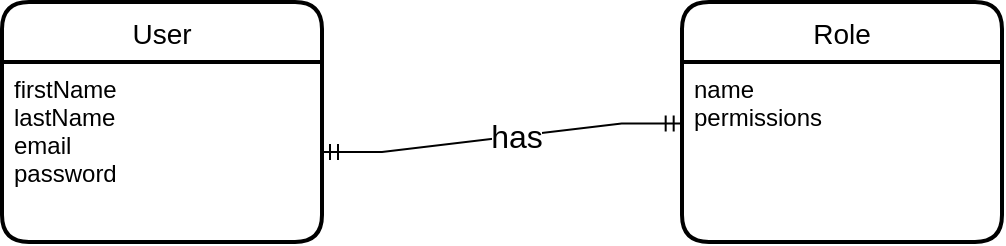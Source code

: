 <mxfile version="20.2.4" type="device"><diagram id="35mOByB-Zaqc2BYF5qgk" name="Page-1"><mxGraphModel dx="950" dy="575" grid="1" gridSize="10" guides="1" tooltips="1" connect="1" arrows="1" fold="1" page="1" pageScale="1" pageWidth="850" pageHeight="1100" math="0" shadow="0"><root><mxCell id="0"/><mxCell id="1" parent="0"/><mxCell id="U_q5xMSVDk5hVoAxFj4v-1" value="User" style="swimlane;childLayout=stackLayout;horizontal=1;startSize=30;horizontalStack=0;rounded=1;fontSize=14;fontStyle=0;strokeWidth=2;resizeParent=0;resizeLast=1;shadow=0;dashed=0;align=center;" vertex="1" parent="1"><mxGeometry x="160" y="110" width="160" height="120" as="geometry"/></mxCell><mxCell id="U_q5xMSVDk5hVoAxFj4v-2" value="firstName&#10;lastName&#10;email&#10;password" style="align=left;strokeColor=none;fillColor=none;spacingLeft=4;fontSize=12;verticalAlign=top;resizable=0;rotatable=0;part=1;" vertex="1" parent="U_q5xMSVDk5hVoAxFj4v-1"><mxGeometry y="30" width="160" height="90" as="geometry"/></mxCell><mxCell id="U_q5xMSVDk5hVoAxFj4v-3" value="Role" style="swimlane;childLayout=stackLayout;horizontal=1;startSize=30;horizontalStack=0;rounded=1;fontSize=14;fontStyle=0;strokeWidth=2;resizeParent=0;resizeLast=1;shadow=0;dashed=0;align=center;" vertex="1" parent="1"><mxGeometry x="500" y="110" width="160" height="120" as="geometry"/></mxCell><mxCell id="U_q5xMSVDk5hVoAxFj4v-4" value="name&#10;permissions" style="align=left;strokeColor=none;fillColor=none;spacingLeft=4;fontSize=12;verticalAlign=top;resizable=0;rotatable=0;part=1;" vertex="1" parent="U_q5xMSVDk5hVoAxFj4v-3"><mxGeometry y="30" width="160" height="90" as="geometry"/></mxCell><mxCell id="U_q5xMSVDk5hVoAxFj4v-5" value="" style="edgeStyle=entityRelationEdgeStyle;fontSize=12;html=1;endArrow=ERmandOne;startArrow=ERmandOne;rounded=0;entryX=-0.001;entryY=0.342;entryDx=0;entryDy=0;entryPerimeter=0;exitX=1;exitY=0.5;exitDx=0;exitDy=0;" edge="1" parent="1" source="U_q5xMSVDk5hVoAxFj4v-2" target="U_q5xMSVDk5hVoAxFj4v-4"><mxGeometry width="100" height="100" relative="1" as="geometry"><mxPoint x="320" y="380" as="sourcePoint"/><mxPoint x="420" y="280" as="targetPoint"/></mxGeometry></mxCell><mxCell id="U_q5xMSVDk5hVoAxFj4v-6" value="&lt;font style=&quot;font-size: 16px;&quot;&gt;has&lt;/font&gt;" style="edgeLabel;html=1;align=center;verticalAlign=middle;resizable=0;points=[];" vertex="1" connectable="0" parent="U_q5xMSVDk5hVoAxFj4v-5"><mxGeometry x="0.075" relative="1" as="geometry"><mxPoint as="offset"/></mxGeometry></mxCell></root></mxGraphModel></diagram></mxfile>